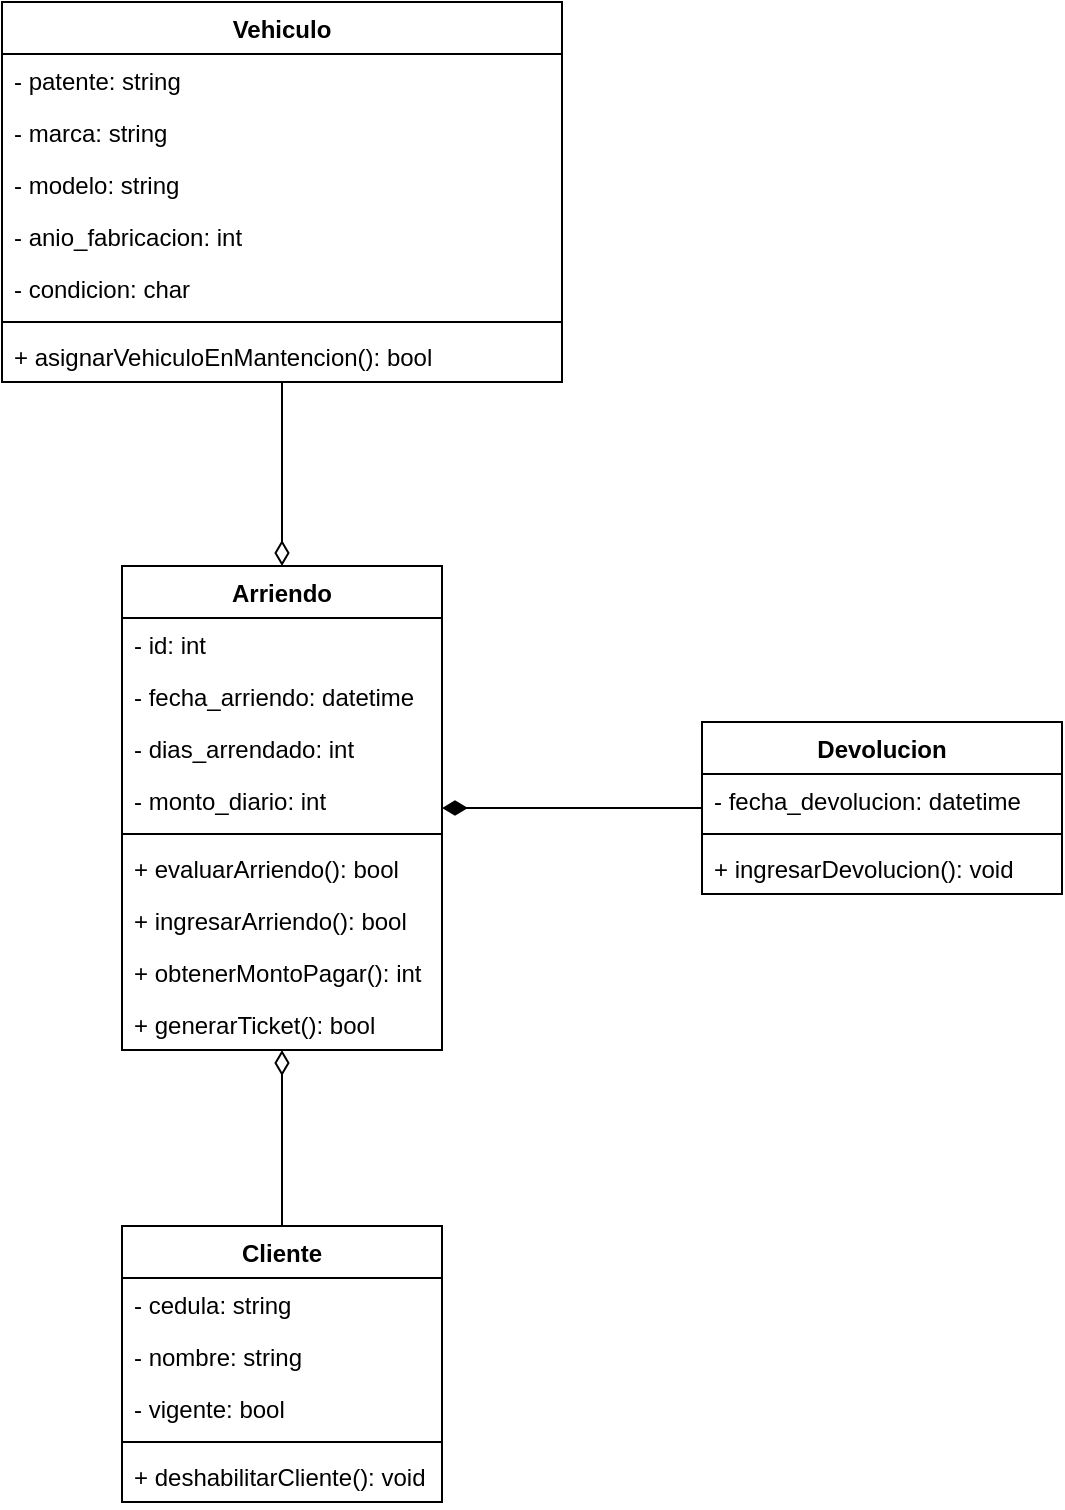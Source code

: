 <mxfile version="21.1.1" type="google">
  <diagram id="C5RBs43oDa-KdzZeNtuy" name="Page-1">
    <mxGraphModel dx="1674" dy="788" grid="1" gridSize="10" guides="1" tooltips="1" connect="1" arrows="1" fold="1" page="1" pageScale="1" pageWidth="827" pageHeight="1169" math="0" shadow="0">
      <root>
        <mxCell id="WIyWlLk6GJQsqaUBKTNV-0" />
        <mxCell id="WIyWlLk6GJQsqaUBKTNV-1" parent="WIyWlLk6GJQsqaUBKTNV-0" />
        <mxCell id="4JdrVnsS-JUAtoYf8oX2-0" value="Vehiculo" style="swimlane;fontStyle=1;align=center;verticalAlign=top;childLayout=stackLayout;horizontal=1;startSize=26;horizontalStack=0;resizeParent=1;resizeParentMax=0;resizeLast=0;collapsible=1;marginBottom=0;whiteSpace=wrap;html=1;" parent="WIyWlLk6GJQsqaUBKTNV-1" vertex="1">
          <mxGeometry x="149" y="90" width="280" height="190" as="geometry" />
        </mxCell>
        <mxCell id="4JdrVnsS-JUAtoYf8oX2-1" value="- patente: string" style="text;strokeColor=none;fillColor=none;align=left;verticalAlign=top;spacingLeft=4;spacingRight=4;overflow=hidden;rotatable=0;points=[[0,0.5],[1,0.5]];portConstraint=eastwest;whiteSpace=wrap;html=1;" parent="4JdrVnsS-JUAtoYf8oX2-0" vertex="1">
          <mxGeometry y="26" width="280" height="26" as="geometry" />
        </mxCell>
        <mxCell id="4JdrVnsS-JUAtoYf8oX2-12" value="- marca: string" style="text;strokeColor=none;fillColor=none;align=left;verticalAlign=top;spacingLeft=4;spacingRight=4;overflow=hidden;rotatable=0;points=[[0,0.5],[1,0.5]];portConstraint=eastwest;whiteSpace=wrap;html=1;" parent="4JdrVnsS-JUAtoYf8oX2-0" vertex="1">
          <mxGeometry y="52" width="280" height="26" as="geometry" />
        </mxCell>
        <mxCell id="4JdrVnsS-JUAtoYf8oX2-13" value="- modelo: string" style="text;strokeColor=none;fillColor=none;align=left;verticalAlign=top;spacingLeft=4;spacingRight=4;overflow=hidden;rotatable=0;points=[[0,0.5],[1,0.5]];portConstraint=eastwest;whiteSpace=wrap;html=1;" parent="4JdrVnsS-JUAtoYf8oX2-0" vertex="1">
          <mxGeometry y="78" width="280" height="26" as="geometry" />
        </mxCell>
        <mxCell id="4JdrVnsS-JUAtoYf8oX2-14" value="- anio_fabricacion: int" style="text;strokeColor=none;fillColor=none;align=left;verticalAlign=top;spacingLeft=4;spacingRight=4;overflow=hidden;rotatable=0;points=[[0,0.5],[1,0.5]];portConstraint=eastwest;whiteSpace=wrap;html=1;" parent="4JdrVnsS-JUAtoYf8oX2-0" vertex="1">
          <mxGeometry y="104" width="280" height="26" as="geometry" />
        </mxCell>
        <mxCell id="4JdrVnsS-JUAtoYf8oX2-15" value="- condicion: char" style="text;strokeColor=none;fillColor=none;align=left;verticalAlign=top;spacingLeft=4;spacingRight=4;overflow=hidden;rotatable=0;points=[[0,0.5],[1,0.5]];portConstraint=eastwest;whiteSpace=wrap;html=1;" parent="4JdrVnsS-JUAtoYf8oX2-0" vertex="1">
          <mxGeometry y="130" width="280" height="26" as="geometry" />
        </mxCell>
        <mxCell id="4JdrVnsS-JUAtoYf8oX2-2" value="" style="line;strokeWidth=1;fillColor=none;align=left;verticalAlign=middle;spacingTop=-1;spacingLeft=3;spacingRight=3;rotatable=0;labelPosition=right;points=[];portConstraint=eastwest;strokeColor=inherit;" parent="4JdrVnsS-JUAtoYf8oX2-0" vertex="1">
          <mxGeometry y="156" width="280" height="8" as="geometry" />
        </mxCell>
        <mxCell id="4JdrVnsS-JUAtoYf8oX2-3" value="+ asignarVehiculoEnMantencion(): bool" style="text;strokeColor=none;fillColor=none;align=left;verticalAlign=top;spacingLeft=4;spacingRight=4;overflow=hidden;rotatable=0;points=[[0,0.5],[1,0.5]];portConstraint=eastwest;whiteSpace=wrap;html=1;" parent="4JdrVnsS-JUAtoYf8oX2-0" vertex="1">
          <mxGeometry y="164" width="280" height="26" as="geometry" />
        </mxCell>
        <mxCell id="4JdrVnsS-JUAtoYf8oX2-4" value="Cliente" style="swimlane;fontStyle=1;align=center;verticalAlign=top;childLayout=stackLayout;horizontal=1;startSize=26;horizontalStack=0;resizeParent=1;resizeParentMax=0;resizeLast=0;collapsible=1;marginBottom=0;whiteSpace=wrap;html=1;" parent="WIyWlLk6GJQsqaUBKTNV-1" vertex="1">
          <mxGeometry x="209" y="702" width="160" height="138" as="geometry" />
        </mxCell>
        <mxCell id="4JdrVnsS-JUAtoYf8oX2-5" value="- cedula: string" style="text;strokeColor=none;fillColor=none;align=left;verticalAlign=top;spacingLeft=4;spacingRight=4;overflow=hidden;rotatable=0;points=[[0,0.5],[1,0.5]];portConstraint=eastwest;whiteSpace=wrap;html=1;" parent="4JdrVnsS-JUAtoYf8oX2-4" vertex="1">
          <mxGeometry y="26" width="160" height="26" as="geometry" />
        </mxCell>
        <mxCell id="4JdrVnsS-JUAtoYf8oX2-16" value="- nombre: string" style="text;strokeColor=none;fillColor=none;align=left;verticalAlign=top;spacingLeft=4;spacingRight=4;overflow=hidden;rotatable=0;points=[[0,0.5],[1,0.5]];portConstraint=eastwest;whiteSpace=wrap;html=1;" parent="4JdrVnsS-JUAtoYf8oX2-4" vertex="1">
          <mxGeometry y="52" width="160" height="26" as="geometry" />
        </mxCell>
        <mxCell id="4JdrVnsS-JUAtoYf8oX2-17" value="- vigente: bool" style="text;strokeColor=none;fillColor=none;align=left;verticalAlign=top;spacingLeft=4;spacingRight=4;overflow=hidden;rotatable=0;points=[[0,0.5],[1,0.5]];portConstraint=eastwest;whiteSpace=wrap;html=1;" parent="4JdrVnsS-JUAtoYf8oX2-4" vertex="1">
          <mxGeometry y="78" width="160" height="26" as="geometry" />
        </mxCell>
        <mxCell id="4JdrVnsS-JUAtoYf8oX2-6" value="" style="line;strokeWidth=1;fillColor=none;align=left;verticalAlign=middle;spacingTop=-1;spacingLeft=3;spacingRight=3;rotatable=0;labelPosition=right;points=[];portConstraint=eastwest;strokeColor=inherit;" parent="4JdrVnsS-JUAtoYf8oX2-4" vertex="1">
          <mxGeometry y="104" width="160" height="8" as="geometry" />
        </mxCell>
        <mxCell id="4JdrVnsS-JUAtoYf8oX2-7" value="+ deshabilitarCliente(): void" style="text;strokeColor=none;fillColor=none;align=left;verticalAlign=top;spacingLeft=4;spacingRight=4;overflow=hidden;rotatable=0;points=[[0,0.5],[1,0.5]];portConstraint=eastwest;whiteSpace=wrap;html=1;" parent="4JdrVnsS-JUAtoYf8oX2-4" vertex="1">
          <mxGeometry y="112" width="160" height="26" as="geometry" />
        </mxCell>
        <mxCell id="4JdrVnsS-JUAtoYf8oX2-8" value="Arriendo" style="swimlane;fontStyle=1;align=center;verticalAlign=top;childLayout=stackLayout;horizontal=1;startSize=26;horizontalStack=0;resizeParent=1;resizeParentMax=0;resizeLast=0;collapsible=1;marginBottom=0;whiteSpace=wrap;html=1;" parent="WIyWlLk6GJQsqaUBKTNV-1" vertex="1">
          <mxGeometry x="209" y="372" width="160" height="242" as="geometry" />
        </mxCell>
        <mxCell id="4JdrVnsS-JUAtoYf8oX2-9" value="- id: int" style="text;strokeColor=none;fillColor=none;align=left;verticalAlign=top;spacingLeft=4;spacingRight=4;overflow=hidden;rotatable=0;points=[[0,0.5],[1,0.5]];portConstraint=eastwest;whiteSpace=wrap;html=1;" parent="4JdrVnsS-JUAtoYf8oX2-8" vertex="1">
          <mxGeometry y="26" width="160" height="26" as="geometry" />
        </mxCell>
        <mxCell id="4JdrVnsS-JUAtoYf8oX2-22" value="- fecha_arriendo: datetime" style="text;strokeColor=none;fillColor=none;align=left;verticalAlign=top;spacingLeft=4;spacingRight=4;overflow=hidden;rotatable=0;points=[[0,0.5],[1,0.5]];portConstraint=eastwest;whiteSpace=wrap;html=1;" parent="4JdrVnsS-JUAtoYf8oX2-8" vertex="1">
          <mxGeometry y="52" width="160" height="26" as="geometry" />
        </mxCell>
        <mxCell id="4JdrVnsS-JUAtoYf8oX2-23" value="- dias_arrendado: int" style="text;strokeColor=none;fillColor=none;align=left;verticalAlign=top;spacingLeft=4;spacingRight=4;overflow=hidden;rotatable=0;points=[[0,0.5],[1,0.5]];portConstraint=eastwest;whiteSpace=wrap;html=1;" parent="4JdrVnsS-JUAtoYf8oX2-8" vertex="1">
          <mxGeometry y="78" width="160" height="26" as="geometry" />
        </mxCell>
        <mxCell id="4JdrVnsS-JUAtoYf8oX2-39" value="- monto_diario: int" style="text;strokeColor=none;fillColor=none;align=left;verticalAlign=top;spacingLeft=4;spacingRight=4;overflow=hidden;rotatable=0;points=[[0,0.5],[1,0.5]];portConstraint=eastwest;whiteSpace=wrap;html=1;" parent="4JdrVnsS-JUAtoYf8oX2-8" vertex="1">
          <mxGeometry y="104" width="160" height="26" as="geometry" />
        </mxCell>
        <mxCell id="4JdrVnsS-JUAtoYf8oX2-10" value="" style="line;strokeWidth=1;fillColor=none;align=left;verticalAlign=middle;spacingTop=-1;spacingLeft=3;spacingRight=3;rotatable=0;labelPosition=right;points=[];portConstraint=eastwest;strokeColor=inherit;" parent="4JdrVnsS-JUAtoYf8oX2-8" vertex="1">
          <mxGeometry y="130" width="160" height="8" as="geometry" />
        </mxCell>
        <mxCell id="4JdrVnsS-JUAtoYf8oX2-11" value="+ evaluarArriendo(): bool" style="text;strokeColor=none;fillColor=none;align=left;verticalAlign=top;spacingLeft=4;spacingRight=4;overflow=hidden;rotatable=0;points=[[0,0.5],[1,0.5]];portConstraint=eastwest;whiteSpace=wrap;html=1;" parent="4JdrVnsS-JUAtoYf8oX2-8" vertex="1">
          <mxGeometry y="138" width="160" height="26" as="geometry" />
        </mxCell>
        <mxCell id="4JdrVnsS-JUAtoYf8oX2-30" value="+ ingresarArriendo(): bool" style="text;strokeColor=none;fillColor=none;align=left;verticalAlign=top;spacingLeft=4;spacingRight=4;overflow=hidden;rotatable=0;points=[[0,0.5],[1,0.5]];portConstraint=eastwest;whiteSpace=wrap;html=1;" parent="4JdrVnsS-JUAtoYf8oX2-8" vertex="1">
          <mxGeometry y="164" width="160" height="26" as="geometry" />
        </mxCell>
        <mxCell id="4JdrVnsS-JUAtoYf8oX2-33" value="+ obtenerMontoPagar(): int" style="text;strokeColor=none;fillColor=none;align=left;verticalAlign=top;spacingLeft=4;spacingRight=4;overflow=hidden;rotatable=0;points=[[0,0.5],[1,0.5]];portConstraint=eastwest;whiteSpace=wrap;html=1;" parent="4JdrVnsS-JUAtoYf8oX2-8" vertex="1">
          <mxGeometry y="190" width="160" height="26" as="geometry" />
        </mxCell>
        <mxCell id="4JdrVnsS-JUAtoYf8oX2-31" value="+ generarTicket(): bool" style="text;strokeColor=none;fillColor=none;align=left;verticalAlign=top;spacingLeft=4;spacingRight=4;overflow=hidden;rotatable=0;points=[[0,0.5],[1,0.5]];portConstraint=eastwest;whiteSpace=wrap;html=1;" parent="4JdrVnsS-JUAtoYf8oX2-8" vertex="1">
          <mxGeometry y="216" width="160" height="26" as="geometry" />
        </mxCell>
        <mxCell id="4JdrVnsS-JUAtoYf8oX2-24" value="Devolucion" style="swimlane;fontStyle=1;align=center;verticalAlign=top;childLayout=stackLayout;horizontal=1;startSize=26;horizontalStack=0;resizeParent=1;resizeParentMax=0;resizeLast=0;collapsible=1;marginBottom=0;whiteSpace=wrap;html=1;" parent="WIyWlLk6GJQsqaUBKTNV-1" vertex="1">
          <mxGeometry x="499" y="450" width="180" height="86" as="geometry" />
        </mxCell>
        <mxCell id="4JdrVnsS-JUAtoYf8oX2-28" value="- fecha_devolucion: datetime" style="text;strokeColor=none;fillColor=none;align=left;verticalAlign=top;spacingLeft=4;spacingRight=4;overflow=hidden;rotatable=0;points=[[0,0.5],[1,0.5]];portConstraint=eastwest;whiteSpace=wrap;html=1;" parent="4JdrVnsS-JUAtoYf8oX2-24" vertex="1">
          <mxGeometry y="26" width="180" height="26" as="geometry" />
        </mxCell>
        <mxCell id="xJC6IQLxI-06crUou1_s-31" value="" style="line;strokeWidth=1;fillColor=none;align=left;verticalAlign=middle;spacingTop=-1;spacingLeft=3;spacingRight=3;rotatable=0;labelPosition=right;points=[];portConstraint=eastwest;strokeColor=inherit;" vertex="1" parent="4JdrVnsS-JUAtoYf8oX2-24">
          <mxGeometry y="52" width="180" height="8" as="geometry" />
        </mxCell>
        <mxCell id="xJC6IQLxI-06crUou1_s-32" value="+ ingresarDevolucion(): void" style="text;strokeColor=none;fillColor=none;align=left;verticalAlign=top;spacingLeft=4;spacingRight=4;overflow=hidden;rotatable=0;points=[[0,0.5],[1,0.5]];portConstraint=eastwest;whiteSpace=wrap;html=1;" vertex="1" parent="4JdrVnsS-JUAtoYf8oX2-24">
          <mxGeometry y="60" width="180" height="26" as="geometry" />
        </mxCell>
        <mxCell id="4JdrVnsS-JUAtoYf8oX2-44" value="" style="endArrow=none;html=1;rounded=0;exitX=0.5;exitY=0;exitDx=0;exitDy=0;endFill=0;endSize=6;startArrow=diamondThin;startFill=0;startSize=10;" parent="WIyWlLk6GJQsqaUBKTNV-1" source="4JdrVnsS-JUAtoYf8oX2-8" target="4JdrVnsS-JUAtoYf8oX2-0" edge="1">
          <mxGeometry width="50" height="50" relative="1" as="geometry">
            <mxPoint x="249" y="-140" as="sourcePoint" />
            <mxPoint x="299" y="-190" as="targetPoint" />
          </mxGeometry>
        </mxCell>
        <mxCell id="4JdrVnsS-JUAtoYf8oX2-45" value="" style="endArrow=diamondThin;html=1;rounded=0;exitX=0.5;exitY=0;exitDx=0;exitDy=0;endFill=0;endSize=10;" parent="WIyWlLk6GJQsqaUBKTNV-1" source="4JdrVnsS-JUAtoYf8oX2-4" target="4JdrVnsS-JUAtoYf8oX2-8" edge="1">
          <mxGeometry width="50" height="50" relative="1" as="geometry">
            <mxPoint x="209" y="30" as="sourcePoint" />
            <mxPoint x="259" y="-20" as="targetPoint" />
          </mxGeometry>
        </mxCell>
        <mxCell id="4JdrVnsS-JUAtoYf8oX2-46" value="" style="endArrow=none;html=1;rounded=0;endFill=0;startArrow=diamondThin;startFill=1;endSize=6;startSize=10;" parent="WIyWlLk6GJQsqaUBKTNV-1" source="4JdrVnsS-JUAtoYf8oX2-8" target="4JdrVnsS-JUAtoYf8oX2-24" edge="1">
          <mxGeometry width="50" height="50" relative="1" as="geometry">
            <mxPoint x="319" y="-110" as="sourcePoint" />
            <mxPoint x="369" y="-160" as="targetPoint" />
          </mxGeometry>
        </mxCell>
      </root>
    </mxGraphModel>
  </diagram>
</mxfile>
